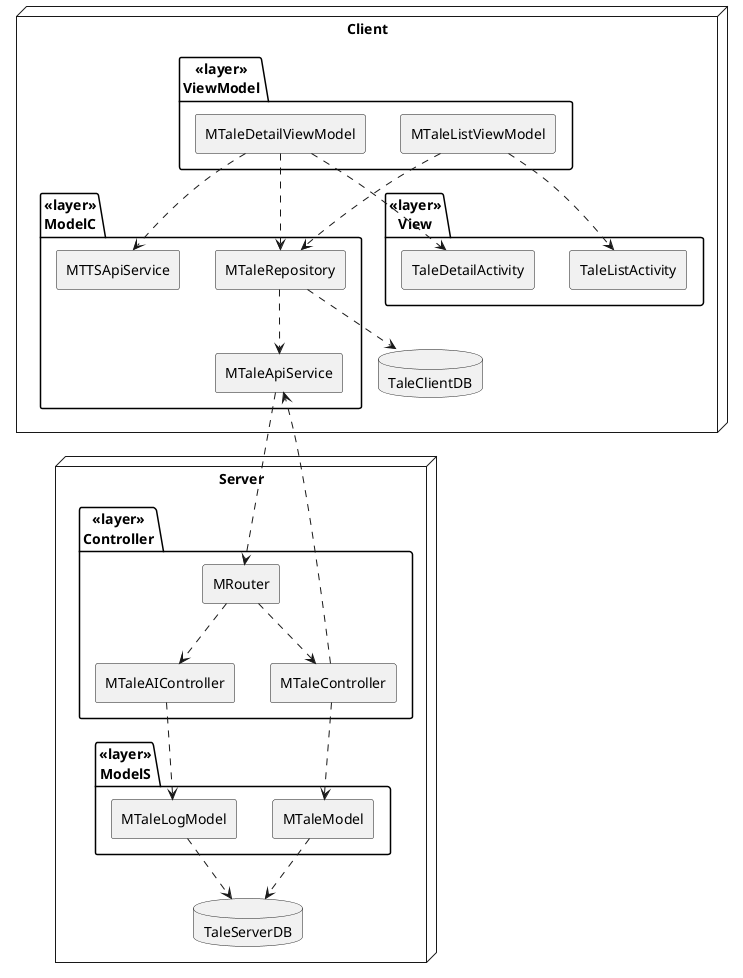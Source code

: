 @startuml lv2_module
skinparam componentStyle rectangle

node Client{
    package <<layer>>\nModelC {
        component MTaleRepository as TaleRepository
        component MTaleApiService as TaleApiService
        component MTTSApiService as TTSApiService
    }

    package <<layer>>\nViewModel {
        component MTaleListViewModel as TaleListViewModel
        component MTaleDetailViewModel as TaleDetailViewModel
    }

    package <<layer>>\nView {
        component TaleListActivity
        component TaleDetailActivity
    }

    database TaleClientDB
}



node Server {

    package <<layer>>\nController {
        component MRouter as Router
        component MTaleController as TaleController
        component MTaleAIController as TaleAIController
    }

    package <<layer>>\nModelS {
        component MTaleModel as TaleModel
        component MTaleLogModel as TaleLogModel
    }

    database TaleServerDB
}

Router ..> TaleController
TaleController ..> TaleModel
TaleModel ..> TaleServerDB

Router ..> TaleAIController
TaleAIController ..> TaleLogModel
TaleLogModel ..> TaleServerDB

TaleRepository ..> TaleClientDB
TaleRepository ..> TaleApiService
TaleDetailViewModel ..> TTSApiService

TaleListViewModel ..> TaleRepository
TaleDetailViewModel ..> TaleRepository

TaleListViewModel ..> TaleListActivity
TaleDetailViewModel ..> TaleDetailActivity

TaleApiService ..> Router
TaleController ..> TaleApiService



@enduml